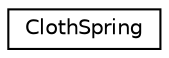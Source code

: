digraph G
{
  edge [fontname="Helvetica",fontsize="10",labelfontname="Helvetica",labelfontsize="10"];
  node [fontname="Helvetica",fontsize="10",shape=record];
  rankdir=LR;
  Node1 [label="ClothSpring",height=0.2,width=0.4,color="black", fillcolor="white", style="filled",URL="$d8/d75/structClothSpring.html"];
}

